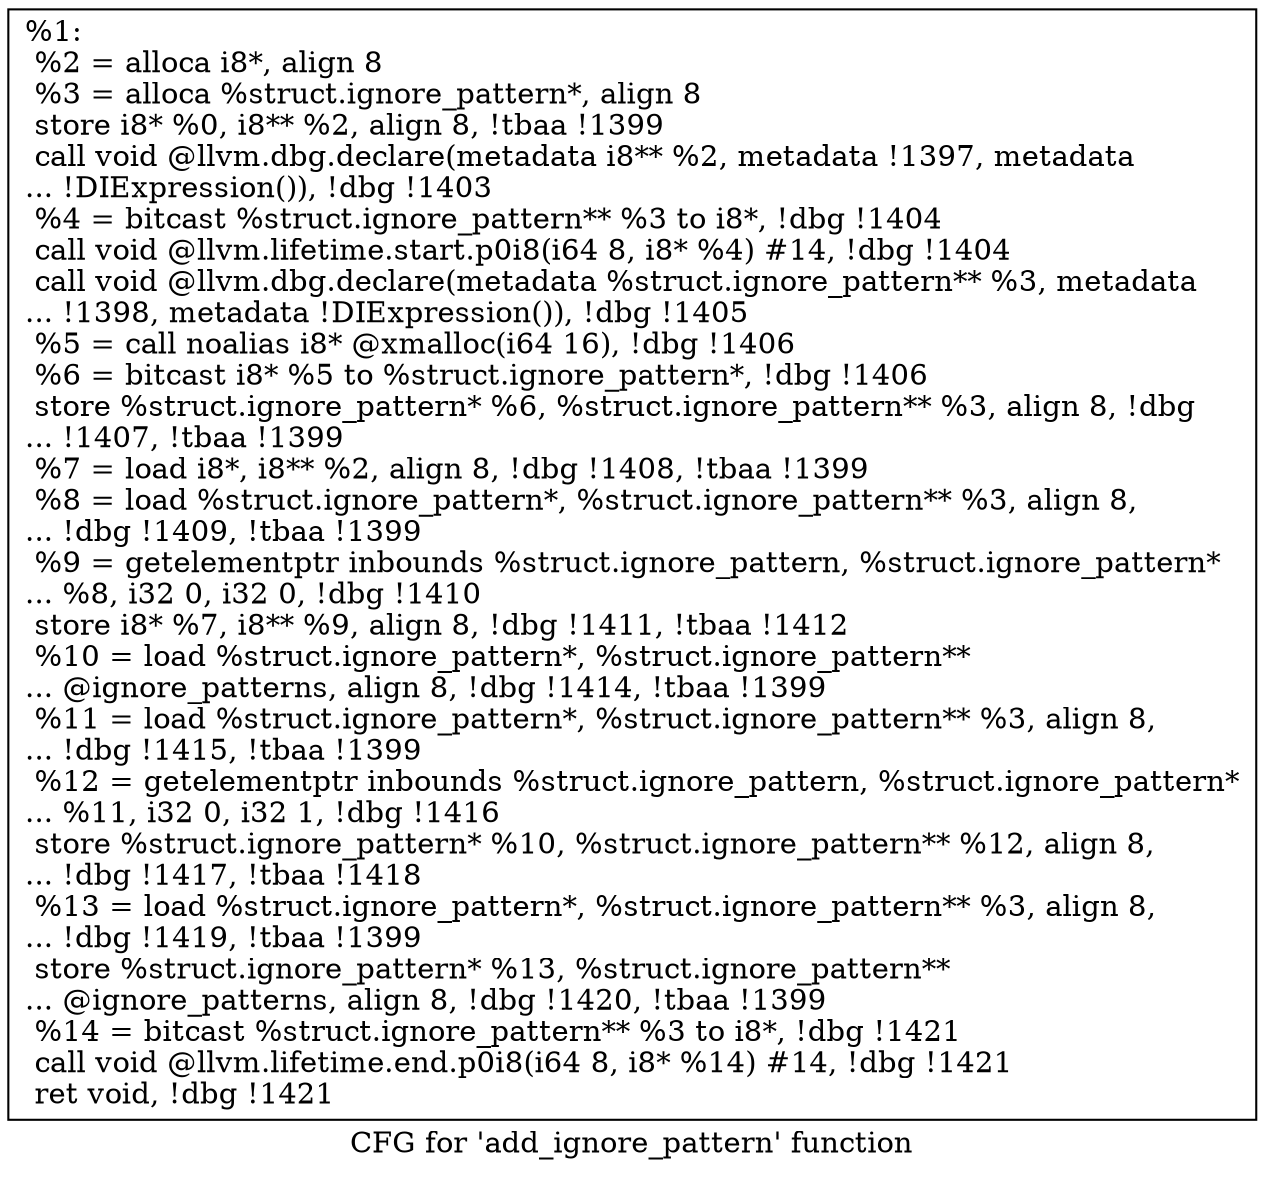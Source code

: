 digraph "CFG for 'add_ignore_pattern' function" {
	label="CFG for 'add_ignore_pattern' function";

	Node0x227fd70 [shape=record,label="{%1:\l  %2 = alloca i8*, align 8\l  %3 = alloca %struct.ignore_pattern*, align 8\l  store i8* %0, i8** %2, align 8, !tbaa !1399\l  call void @llvm.dbg.declare(metadata i8** %2, metadata !1397, metadata\l... !DIExpression()), !dbg !1403\l  %4 = bitcast %struct.ignore_pattern** %3 to i8*, !dbg !1404\l  call void @llvm.lifetime.start.p0i8(i64 8, i8* %4) #14, !dbg !1404\l  call void @llvm.dbg.declare(metadata %struct.ignore_pattern** %3, metadata\l... !1398, metadata !DIExpression()), !dbg !1405\l  %5 = call noalias i8* @xmalloc(i64 16), !dbg !1406\l  %6 = bitcast i8* %5 to %struct.ignore_pattern*, !dbg !1406\l  store %struct.ignore_pattern* %6, %struct.ignore_pattern** %3, align 8, !dbg\l... !1407, !tbaa !1399\l  %7 = load i8*, i8** %2, align 8, !dbg !1408, !tbaa !1399\l  %8 = load %struct.ignore_pattern*, %struct.ignore_pattern** %3, align 8,\l... !dbg !1409, !tbaa !1399\l  %9 = getelementptr inbounds %struct.ignore_pattern, %struct.ignore_pattern*\l... %8, i32 0, i32 0, !dbg !1410\l  store i8* %7, i8** %9, align 8, !dbg !1411, !tbaa !1412\l  %10 = load %struct.ignore_pattern*, %struct.ignore_pattern**\l... @ignore_patterns, align 8, !dbg !1414, !tbaa !1399\l  %11 = load %struct.ignore_pattern*, %struct.ignore_pattern** %3, align 8,\l... !dbg !1415, !tbaa !1399\l  %12 = getelementptr inbounds %struct.ignore_pattern, %struct.ignore_pattern*\l... %11, i32 0, i32 1, !dbg !1416\l  store %struct.ignore_pattern* %10, %struct.ignore_pattern** %12, align 8,\l... !dbg !1417, !tbaa !1418\l  %13 = load %struct.ignore_pattern*, %struct.ignore_pattern** %3, align 8,\l... !dbg !1419, !tbaa !1399\l  store %struct.ignore_pattern* %13, %struct.ignore_pattern**\l... @ignore_patterns, align 8, !dbg !1420, !tbaa !1399\l  %14 = bitcast %struct.ignore_pattern** %3 to i8*, !dbg !1421\l  call void @llvm.lifetime.end.p0i8(i64 8, i8* %14) #14, !dbg !1421\l  ret void, !dbg !1421\l}"];
}
